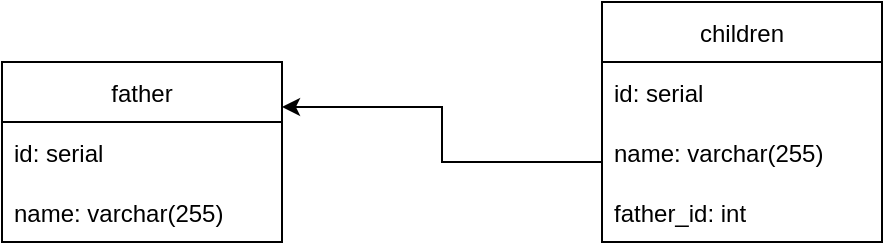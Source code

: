 <mxfile version="15.9.6" type="github">
  <diagram id="6ye8_x_ylb1TwOgs9q45" name="Page-1">
    <mxGraphModel dx="1182" dy="724" grid="1" gridSize="10" guides="1" tooltips="1" connect="1" arrows="1" fold="1" page="1" pageScale="1" pageWidth="827" pageHeight="1169" math="0" shadow="0">
      <root>
        <mxCell id="0" />
        <mxCell id="1" parent="0" />
        <mxCell id="fCdE2MGM1ULpenla3bbl-2" value="father" style="swimlane;fontStyle=0;childLayout=stackLayout;horizontal=1;startSize=30;horizontalStack=0;resizeParent=1;resizeParentMax=0;resizeLast=0;collapsible=1;marginBottom=0;" vertex="1" parent="1">
          <mxGeometry x="180" y="150" width="140" height="90" as="geometry" />
        </mxCell>
        <mxCell id="fCdE2MGM1ULpenla3bbl-3" value="id: serial" style="text;strokeColor=none;fillColor=none;align=left;verticalAlign=middle;spacingLeft=4;spacingRight=4;overflow=hidden;points=[[0,0.5],[1,0.5]];portConstraint=eastwest;rotatable=0;" vertex="1" parent="fCdE2MGM1ULpenla3bbl-2">
          <mxGeometry y="30" width="140" height="30" as="geometry" />
        </mxCell>
        <mxCell id="fCdE2MGM1ULpenla3bbl-4" value="name: varchar(255)" style="text;strokeColor=none;fillColor=none;align=left;verticalAlign=middle;spacingLeft=4;spacingRight=4;overflow=hidden;points=[[0,0.5],[1,0.5]];portConstraint=eastwest;rotatable=0;" vertex="1" parent="fCdE2MGM1ULpenla3bbl-2">
          <mxGeometry y="60" width="140" height="30" as="geometry" />
        </mxCell>
        <mxCell id="fCdE2MGM1ULpenla3bbl-6" value="children" style="swimlane;fontStyle=0;childLayout=stackLayout;horizontal=1;startSize=30;horizontalStack=0;resizeParent=1;resizeParentMax=0;resizeLast=0;collapsible=1;marginBottom=0;" vertex="1" parent="1">
          <mxGeometry x="480" y="120" width="140" height="120" as="geometry" />
        </mxCell>
        <mxCell id="fCdE2MGM1ULpenla3bbl-7" value="id: serial" style="text;strokeColor=none;fillColor=none;align=left;verticalAlign=middle;spacingLeft=4;spacingRight=4;overflow=hidden;points=[[0,0.5],[1,0.5]];portConstraint=eastwest;rotatable=0;" vertex="1" parent="fCdE2MGM1ULpenla3bbl-6">
          <mxGeometry y="30" width="140" height="30" as="geometry" />
        </mxCell>
        <mxCell id="fCdE2MGM1ULpenla3bbl-8" value="name: varchar(255)" style="text;strokeColor=none;fillColor=none;align=left;verticalAlign=middle;spacingLeft=4;spacingRight=4;overflow=hidden;points=[[0,0.5],[1,0.5]];portConstraint=eastwest;rotatable=0;" vertex="1" parent="fCdE2MGM1ULpenla3bbl-6">
          <mxGeometry y="60" width="140" height="30" as="geometry" />
        </mxCell>
        <mxCell id="fCdE2MGM1ULpenla3bbl-9" value="father_id: int" style="text;strokeColor=none;fillColor=none;align=left;verticalAlign=middle;spacingLeft=4;spacingRight=4;overflow=hidden;points=[[0,0.5],[1,0.5]];portConstraint=eastwest;rotatable=0;" vertex="1" parent="fCdE2MGM1ULpenla3bbl-6">
          <mxGeometry y="90" width="140" height="30" as="geometry" />
        </mxCell>
        <mxCell id="fCdE2MGM1ULpenla3bbl-12" style="edgeStyle=orthogonalEdgeStyle;rounded=0;orthogonalLoop=1;jettySize=auto;html=1;exitX=0;exitY=0.5;exitDx=0;exitDy=0;entryX=1;entryY=0.25;entryDx=0;entryDy=0;" edge="1" parent="1" source="fCdE2MGM1ULpenla3bbl-8" target="fCdE2MGM1ULpenla3bbl-2">
          <mxGeometry relative="1" as="geometry">
            <mxPoint x="400" y="170" as="targetPoint" />
            <Array as="points">
              <mxPoint x="480" y="200" />
              <mxPoint x="400" y="200" />
              <mxPoint x="400" y="173" />
            </Array>
          </mxGeometry>
        </mxCell>
      </root>
    </mxGraphModel>
  </diagram>
</mxfile>
